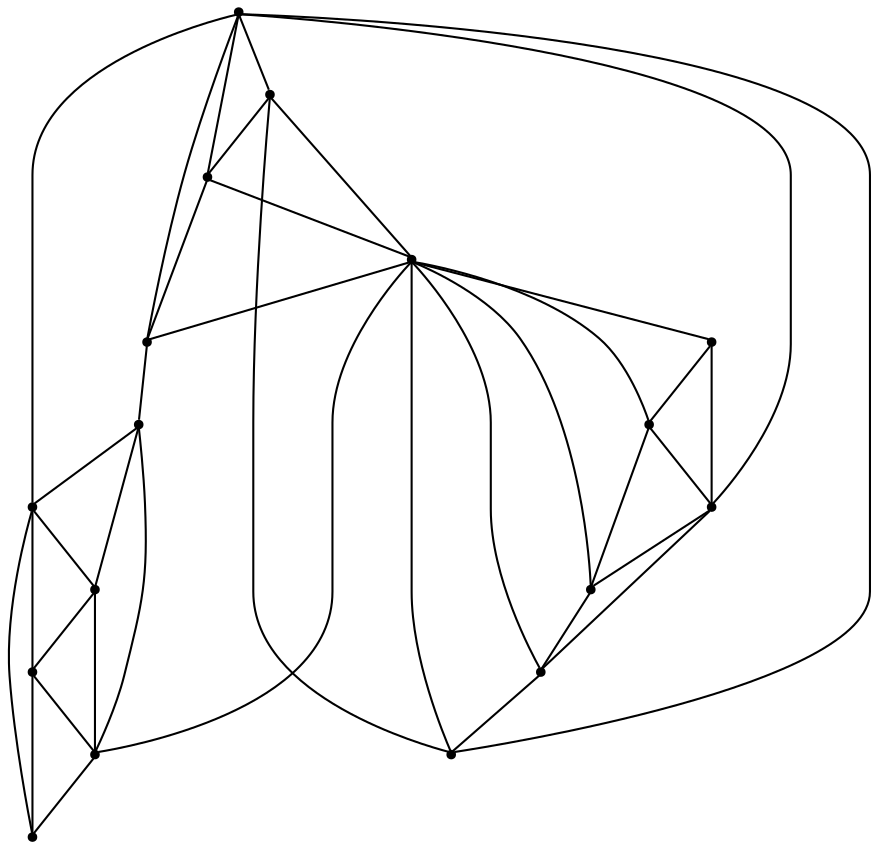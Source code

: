 graph {
  node [shape=point,comment="{\"directed\":false,\"doi\":\"10.1007/978-3-030-35802-0_31\",\"figure\":\"1 (2)\"}"]

  v0 [pos="715.5848187184854,354.548602635776"]
  v1 [pos="582.2302413664918,404.55595626211766"]
  v2 [pos="582.2302413664918,371.2177205112232"]
  v3 [pos="715.5848187184854,521.2397813902481"]
  v4 [pos="582.2302413664918,571.2471350165897"]
  v5 [pos="582.2302413664918,537.9088992656954"]
  v6 [pos="715.5848187184854,687.9309601447202"]
  v7 [pos="582.2302413664918,637.9236065183786"]
  v8 [pos="582.2302413664918,387.88683838667043"]
  v9 [pos="448.8756640144983,437.8941920130121"]
  v10 [pos="582.2302413664918,421.2250741375649"]
  v11 [pos="582.2302413664918,554.5780171411425"]
  v12 [pos="448.8756640144983,604.5853707674842"]
  v13 [pos="582.2302413664918,587.9162528920369"]
  v14 [pos="582.2302413664918,621.2544886429314"]
  v15 [pos="582.2302413664918,654.5927243938258"]
  v16 [pos="582.2302413664918,671.2618422692731"]

  v0 -- v1 [id="-1",pos="715.5848187184854,354.548602635776 582.2302413664918,404.55595626211766 582.2302413664918,404.55595626211766 582.2302413664918,404.55595626211766"]
  v0 -- v2 [id="-2",pos="715.5848187184854,354.548602635776 582.2302413664918,371.2177205112232 582.2302413664918,371.2177205112232 582.2302413664918,371.2177205112232"]
  v3 -- v4 [id="-3",pos="715.5848187184854,521.2397813902481 582.2302413664918,571.2471350165897 582.2302413664918,571.2471350165897 582.2302413664918,571.2471350165897"]
  v3 -- v5 [id="-4",pos="715.5848187184854,521.2397813902481 582.2302413664918,537.9088992656954 582.2302413664918,537.9088992656954 582.2302413664918,537.9088992656954"]
  v6 -- v7 [id="-5",pos="715.5848187184854,687.9309601447202 582.2302413664918,637.9236065183786 582.2302413664918,637.9236065183786 582.2302413664918,637.9236065183786"]
  v3 -- v0 [id="-7",pos="715.5848187184854,521.2397813902481 715.5848187184854,354.548602635776 715.5848187184854,354.548602635776 715.5848187184854,354.548602635776"]
  v6 -- v3 [id="-8",pos="715.5848187184854,687.9309601447202 715.5848187184854,521.2397813902481 715.5848187184854,521.2397813902481 715.5848187184854,521.2397813902481"]
  v8 -- v0 [id="-10",pos="582.2302413664918,387.88683838667043 715.5848187184854,354.548602635776 715.5848187184854,354.548602635776 715.5848187184854,354.548602635776"]
  v8 -- v9 [id="-11",pos="582.2302413664918,387.88683838667043 448.8756640144983,437.8941920130121 448.8756640144983,437.8941920130121 448.8756640144983,437.8941920130121"]
  v12 -- v9 [id="-13",pos="448.8756640144983,604.5853707674842 448.8756640144983,437.8941920130121 448.8756640144983,437.8941920130121 448.8756640144983,437.8941920130121"]
  v12 -- v7 [id="-15",pos="448.8756640144983,604.5853707674842 582.2302413664918,637.9236065183786 582.2302413664918,637.9236065183786 582.2302413664918,637.9236065183786"]
  v12 -- v14 [id="-16",pos="448.8756640144983,604.5853707674842 582.2302413664918,621.2544886429314 582.2302413664918,621.2544886429314 582.2302413664918,621.2544886429314"]
  v12 -- v16 [id="-17",pos="448.8756640144983,604.5853707674842 582.2302413664918,671.2618422692731 582.2302413664918,671.2618422692731 582.2302413664918,671.2618422692731"]
  v12 -- v5 [id="-18",pos="448.8756640144983,604.5853707674842 582.2302413664918,537.9088992656954 582.2302413664918,537.9088992656954 582.2302413664918,537.9088992656954"]
  v12 -- v4 [id="-19",pos="448.8756640144983,604.5853707674842 582.2302413664918,571.2471350165897 582.2302413664918,571.2471350165897 582.2302413664918,571.2471350165897"]
  v9 -- v1 [id="-20",pos="448.8756640144983,437.8941920130121 582.2302413664918,404.55595626211766 582.2302413664918,404.55595626211766 582.2302413664918,404.55595626211766"]
  v9 -- v2 [id="-21",pos="448.8756640144983,437.8941920130121 582.2302413664918,371.2177205112232 582.2302413664918,371.2177205112232 582.2302413664918,371.2177205112232"]
  v10 -- v0 [id="-22",pos="582.2302413664918,421.2250741375649 715.5848187184854,354.548602635776 715.5848187184854,354.548602635776 715.5848187184854,354.548602635776"]
  v10 -- v9 [id="-23",pos="582.2302413664918,421.2250741375649 448.8756640144983,437.8941920130121 448.8756640144983,437.8941920130121 448.8756640144983,437.8941920130121"]
  v11 -- v12 [id="-24",pos="582.2302413664918,554.5780171411425 448.8756640144983,604.5853707674842 448.8756640144983,604.5853707674842 448.8756640144983,604.5853707674842"]
  v11 -- v3 [id="-25",pos="582.2302413664918,554.5780171411425 715.5848187184854,521.2397813902481 715.5848187184854,521.2397813902481 715.5848187184854,521.2397813902481"]
  v13 -- v3 [id="-26",pos="582.2302413664918,587.9162528920369 715.5848187184854,521.2397813902481 715.5848187184854,521.2397813902481 715.5848187184854,521.2397813902481"]
  v13 -- v12 [id="-27",pos="582.2302413664918,587.9162528920369 448.8756640144983,604.5853707674842 448.8756640144983,604.5853707674842 448.8756640144983,604.5853707674842"]
  v14 -- v6 [id="-28",pos="582.2302413664918,621.2544886429314 715.5848187184854,687.9309601447202 715.5848187184854,687.9309601447202 715.5848187184854,687.9309601447202"]
  v15 -- v6 [id="-29",pos="582.2302413664918,654.5927243938258 715.5848187184854,687.9309601447202 715.5848187184854,687.9309601447202 715.5848187184854,687.9309601447202"]
  v15 -- v12 [id="-30",pos="582.2302413664918,654.5927243938258 448.8756640144983,604.5853707674842 448.8756640144983,604.5853707674842 448.8756640144983,604.5853707674842"]
  v16 -- v6 [id="-31",pos="582.2302413664918,671.2618422692731 715.5848187184854,687.9309601447202 715.5848187184854,687.9309601447202 715.5848187184854,687.9309601447202"]
  v8 -- v2 [id="-33",pos="582.2302413664918,387.88683838667043 582.2302413664918,371.2177205112232 582.2302413664918,371.2177205112232 582.2302413664918,371.2177205112232"]
  v1 -- v8 [id="-34",pos="582.2302413664918,404.55595626211766 582.2302413664918,387.88683838667043 582.2302413664918,387.88683838667043 582.2302413664918,387.88683838667043"]
  v10 -- v1 [id="-35",pos="582.2302413664918,421.2250741375649 582.2302413664918,404.55595626211766 582.2302413664918,404.55595626211766 582.2302413664918,404.55595626211766"]
  v5 -- v10 [id="-36",pos="582.2302413664918,537.9088992656954 582.2302413664918,421.2250741375649 582.2302413664918,421.2250741375649 582.2302413664918,421.2250741375649"]
  v11 -- v5 [id="-37",pos="582.2302413664918,554.5780171411425 582.2302413664918,537.9088992656954 582.2302413664918,537.9088992656954 582.2302413664918,537.9088992656954"]
  v4 -- v11 [id="-38",pos="582.2302413664918,571.2471350165897 582.2302413664918,554.5780171411425 582.2302413664918,554.5780171411425 582.2302413664918,554.5780171411425"]
  v13 -- v4 [id="-39",pos="582.2302413664918,587.9162528920369 582.2302413664918,571.2471350165897 582.2302413664918,571.2471350165897 582.2302413664918,571.2471350165897"]
  v14 -- v13 [id="-40",pos="582.2302413664918,621.2544886429314 582.2302413664918,587.9162528920369 582.2302413664918,587.9162528920369 582.2302413664918,587.9162528920369"]
  v16 -- v15 [id="-42",pos="582.2302413664918,671.2618422692731 582.2302413664918,654.5927243938258 582.2302413664918,654.5927243938258 582.2302413664918,654.5927243938258"]
  v15 -- v7 [id="-43",pos="582.2302413664918,654.5927243938258 582.2302413664918,637.9236065183786 582.2302413664918,637.9236065183786 582.2302413664918,637.9236065183786"]
  v7 -- v14 [id="-44",pos="582.2302413664918,637.9236065183786 582.2302413664918,621.2544886429314 582.2302413664918,621.2544886429314 582.2302413664918,621.2544886429314"]
}
